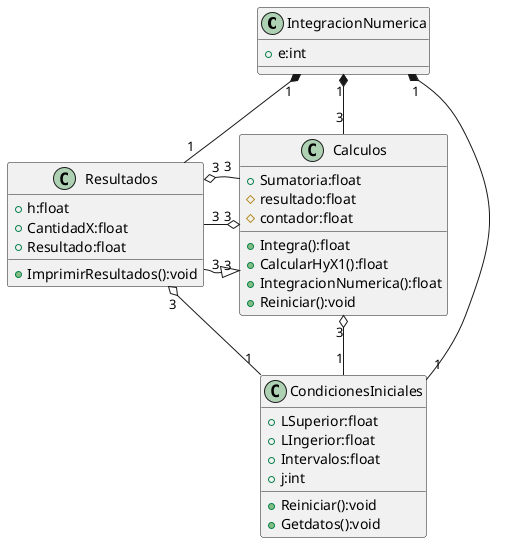 @startuml IntegracionNumerica

class IntegracionNumerica
{
    +e:int
}
class Calculos
{
+Sumatoria:float
# resultado:float
# contador:float
+Integra():float
+CalcularHyX1():float
+IntegracionNumerica():float
+Reiniciar():void
}
class CondicionesIniciales
{
    +LSuperior:float
    +LIngerior:float
    +Intervalos:float
    +j:int
    + Reiniciar():void
    + Getdatos():void
}
class Resultados
{
+h:float    
+CantidadX:float
+Resultado:float
+ImprimirResultados():void
}

IntegracionNumerica "1" *-- "1" CondicionesIniciales
IntegracionNumerica "1" *-- "1" Resultados
IntegracionNumerica "1" *-- "3" Calculos

Resultados "3" o-- "1" CondicionesIniciales
Resultados "3" -|> "3" Calculos
Calculos "3" o-- "1" CondicionesIniciales
Calculos "3" o-- "3" Resultados
Resultados "3" o-- "3" Calculos

@enduml